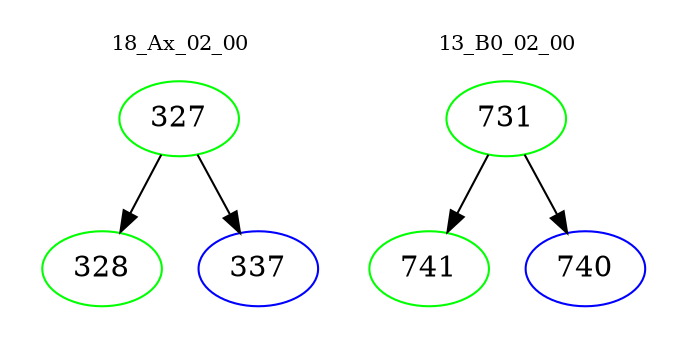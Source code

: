 digraph{
subgraph cluster_0 {
color = white
label = "18_Ax_02_00";
fontsize=10;
T0_327 [label="327", color="green"]
T0_327 -> T0_328 [color="black"]
T0_328 [label="328", color="green"]
T0_327 -> T0_337 [color="black"]
T0_337 [label="337", color="blue"]
}
subgraph cluster_1 {
color = white
label = "13_B0_02_00";
fontsize=10;
T1_731 [label="731", color="green"]
T1_731 -> T1_741 [color="black"]
T1_741 [label="741", color="green"]
T1_731 -> T1_740 [color="black"]
T1_740 [label="740", color="blue"]
}
}
